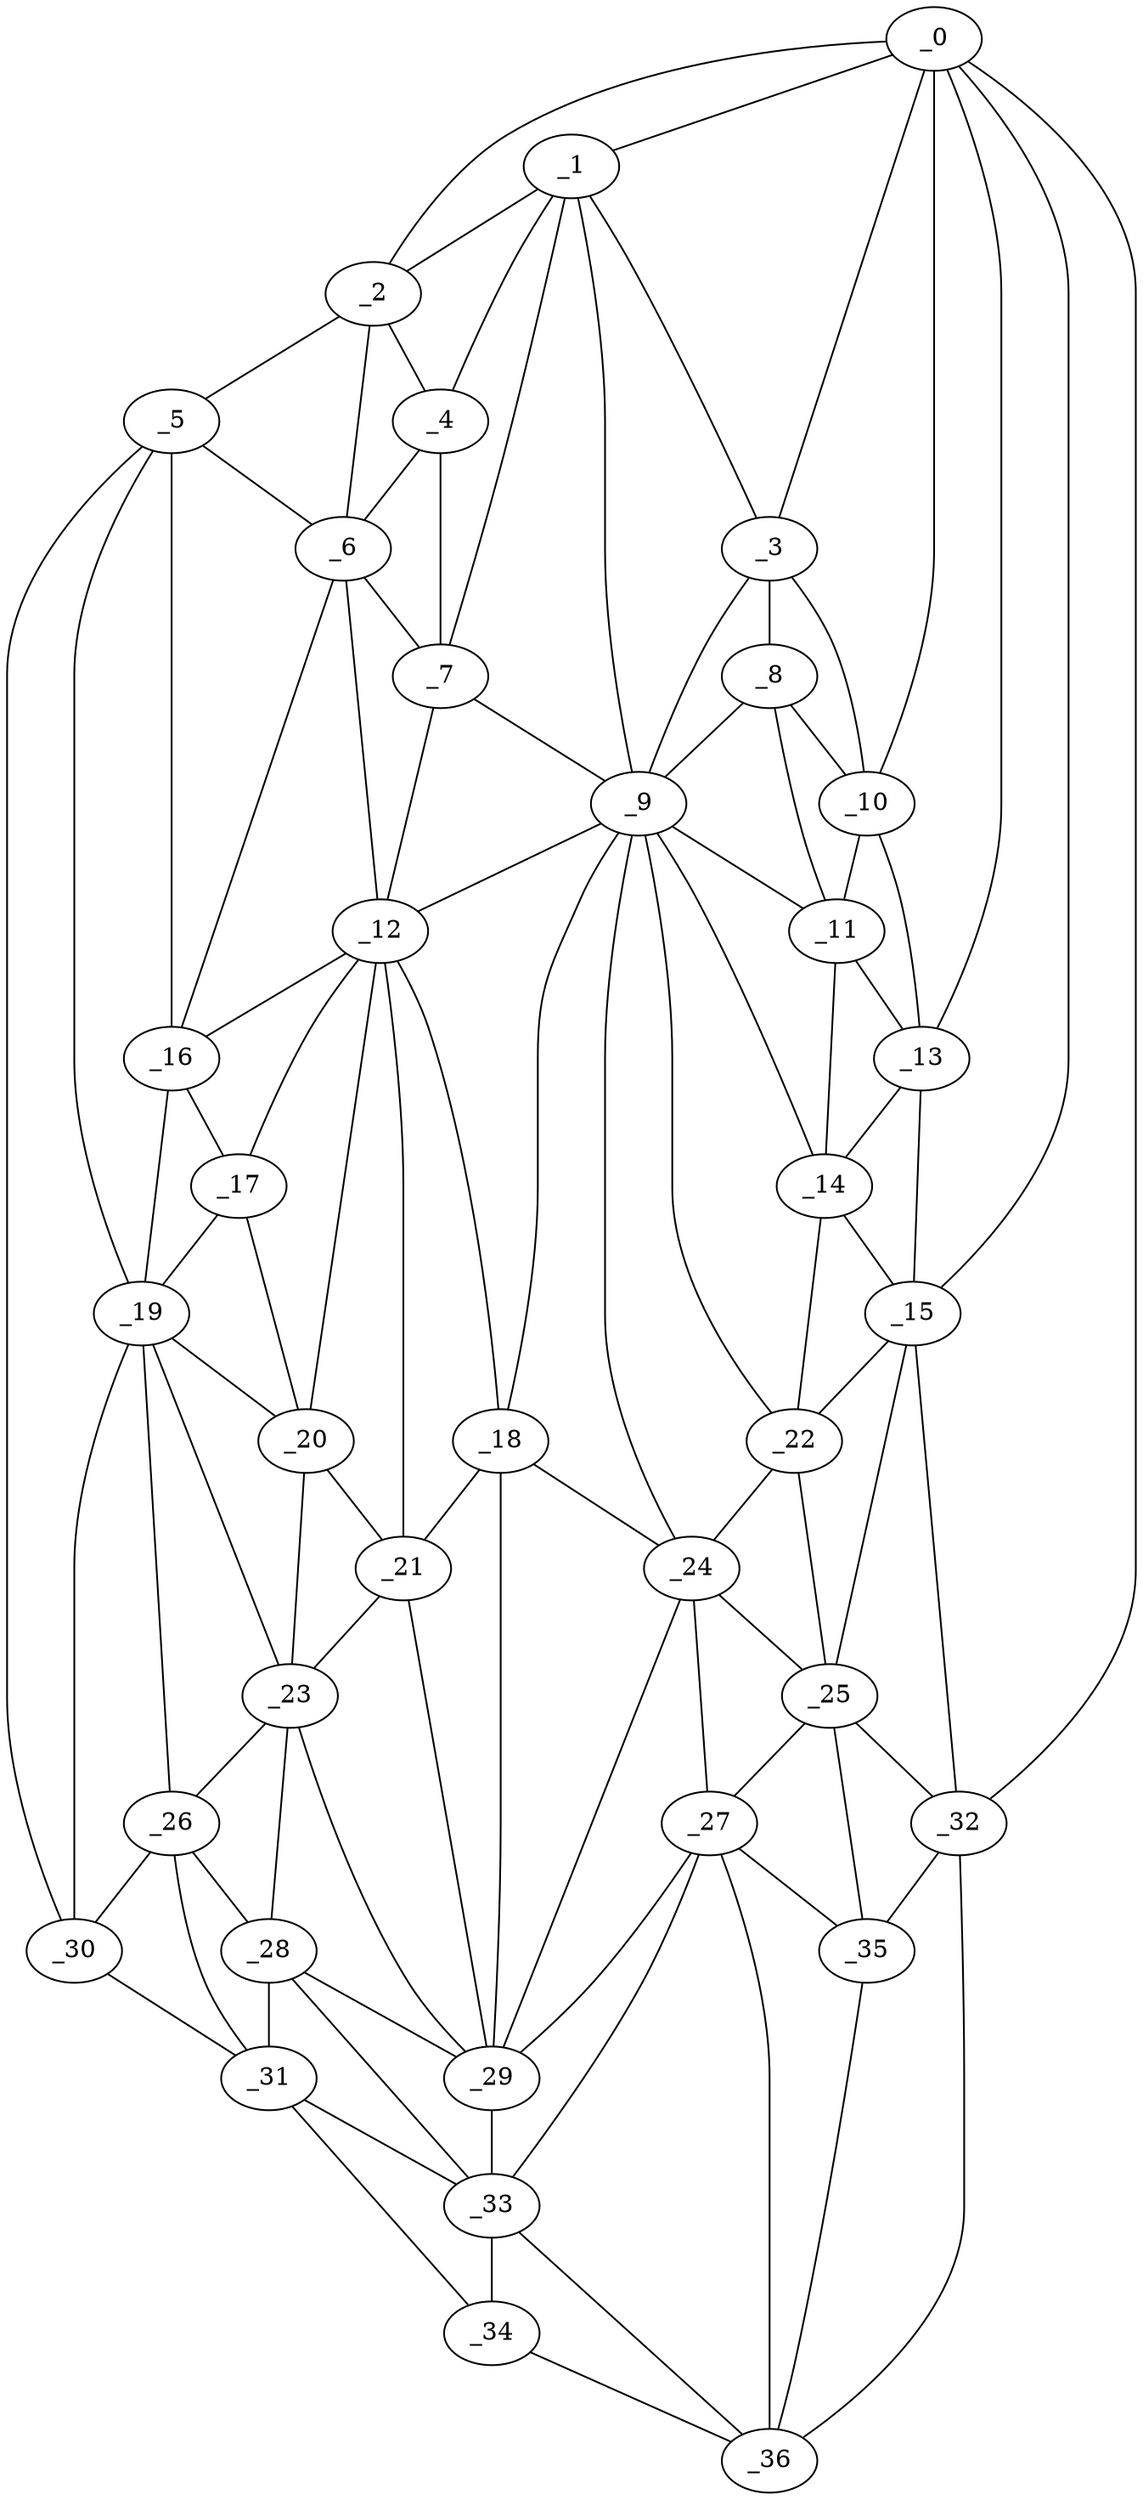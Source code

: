 graph "obj59__25.gxl" {
	_0	 [x=6,
		y=14];
	_1	 [x=10,
		y=70];
	_0 -- _1	 [valence=2];
	_2	 [x=10,
		y=98];
	_0 -- _2	 [valence=1];
	_3	 [x=15,
		y=41];
	_0 -- _3	 [valence=1];
	_10	 [x=30,
		y=43];
	_0 -- _10	 [valence=2];
	_13	 [x=37,
		y=41];
	_0 -- _13	 [valence=1];
	_15	 [x=42,
		y=42];
	_0 -- _15	 [valence=1];
	_32	 [x=91,
		y=16];
	_0 -- _32	 [valence=1];
	_1 -- _2	 [valence=2];
	_1 -- _3	 [valence=2];
	_4	 [x=15,
		y=73];
	_1 -- _4	 [valence=1];
	_7	 [x=23,
		y=69];
	_1 -- _7	 [valence=2];
	_9	 [x=29,
		y=60];
	_1 -- _9	 [valence=1];
	_2 -- _4	 [valence=2];
	_5	 [x=19,
		y=111];
	_2 -- _5	 [valence=1];
	_6	 [x=21,
		y=89];
	_2 -- _6	 [valence=2];
	_8	 [x=25,
		y=45];
	_3 -- _8	 [valence=2];
	_3 -- _9	 [valence=2];
	_3 -- _10	 [valence=2];
	_4 -- _6	 [valence=1];
	_4 -- _7	 [valence=2];
	_5 -- _6	 [valence=2];
	_16	 [x=42,
		y=99];
	_5 -- _16	 [valence=1];
	_19	 [x=47,
		y=106];
	_5 -- _19	 [valence=1];
	_30	 [x=73,
		y=113];
	_5 -- _30	 [valence=1];
	_6 -- _7	 [valence=2];
	_12	 [x=34,
		y=84];
	_6 -- _12	 [valence=2];
	_6 -- _16	 [valence=1];
	_7 -- _9	 [valence=1];
	_7 -- _12	 [valence=2];
	_8 -- _9	 [valence=1];
	_8 -- _10	 [valence=1];
	_11	 [x=32,
		y=50];
	_8 -- _11	 [valence=2];
	_9 -- _11	 [valence=1];
	_9 -- _12	 [valence=2];
	_14	 [x=40,
		y=49];
	_9 -- _14	 [valence=2];
	_18	 [x=47,
		y=81];
	_9 -- _18	 [valence=2];
	_22	 [x=54,
		y=54];
	_9 -- _22	 [valence=2];
	_24	 [x=58,
		y=62];
	_9 -- _24	 [valence=2];
	_10 -- _11	 [valence=2];
	_10 -- _13	 [valence=2];
	_11 -- _13	 [valence=2];
	_11 -- _14	 [valence=2];
	_12 -- _16	 [valence=2];
	_17	 [x=43,
		y=95];
	_12 -- _17	 [valence=1];
	_12 -- _18	 [valence=1];
	_20	 [x=48,
		y=91];
	_12 -- _20	 [valence=2];
	_21	 [x=49,
		y=86];
	_12 -- _21	 [valence=2];
	_13 -- _14	 [valence=2];
	_13 -- _15	 [valence=2];
	_14 -- _15	 [valence=1];
	_14 -- _22	 [valence=2];
	_15 -- _22	 [valence=1];
	_25	 [x=60,
		y=50];
	_15 -- _25	 [valence=2];
	_15 -- _32	 [valence=1];
	_16 -- _17	 [valence=2];
	_16 -- _19	 [valence=1];
	_17 -- _19	 [valence=2];
	_17 -- _20	 [valence=1];
	_18 -- _21	 [valence=2];
	_18 -- _24	 [valence=2];
	_29	 [x=72,
		y=80];
	_18 -- _29	 [valence=2];
	_19 -- _20	 [valence=2];
	_23	 [x=57,
		y=92];
	_19 -- _23	 [valence=2];
	_26	 [x=64,
		y=103];
	_19 -- _26	 [valence=1];
	_19 -- _30	 [valence=2];
	_20 -- _21	 [valence=2];
	_20 -- _23	 [valence=2];
	_21 -- _23	 [valence=2];
	_21 -- _29	 [valence=1];
	_22 -- _24	 [valence=2];
	_22 -- _25	 [valence=2];
	_23 -- _26	 [valence=2];
	_28	 [x=71,
		y=86];
	_23 -- _28	 [valence=2];
	_23 -- _29	 [valence=2];
	_24 -- _25	 [valence=2];
	_27	 [x=70,
		y=65];
	_24 -- _27	 [valence=2];
	_24 -- _29	 [valence=2];
	_25 -- _27	 [valence=2];
	_25 -- _32	 [valence=2];
	_35	 [x=95,
		y=31];
	_25 -- _35	 [valence=2];
	_26 -- _28	 [valence=2];
	_26 -- _30	 [valence=1];
	_31	 [x=89,
		y=105];
	_26 -- _31	 [valence=1];
	_27 -- _29	 [valence=1];
	_33	 [x=92,
		y=91];
	_27 -- _33	 [valence=2];
	_27 -- _35	 [valence=1];
	_36	 [x=107,
		y=43];
	_27 -- _36	 [valence=2];
	_28 -- _29	 [valence=1];
	_28 -- _31	 [valence=2];
	_28 -- _33	 [valence=2];
	_29 -- _33	 [valence=2];
	_30 -- _31	 [valence=1];
	_31 -- _33	 [valence=1];
	_34	 [x=93,
		y=97];
	_31 -- _34	 [valence=1];
	_32 -- _35	 [valence=1];
	_32 -- _36	 [valence=1];
	_33 -- _34	 [valence=2];
	_33 -- _36	 [valence=1];
	_34 -- _36	 [valence=1];
	_35 -- _36	 [valence=2];
}
